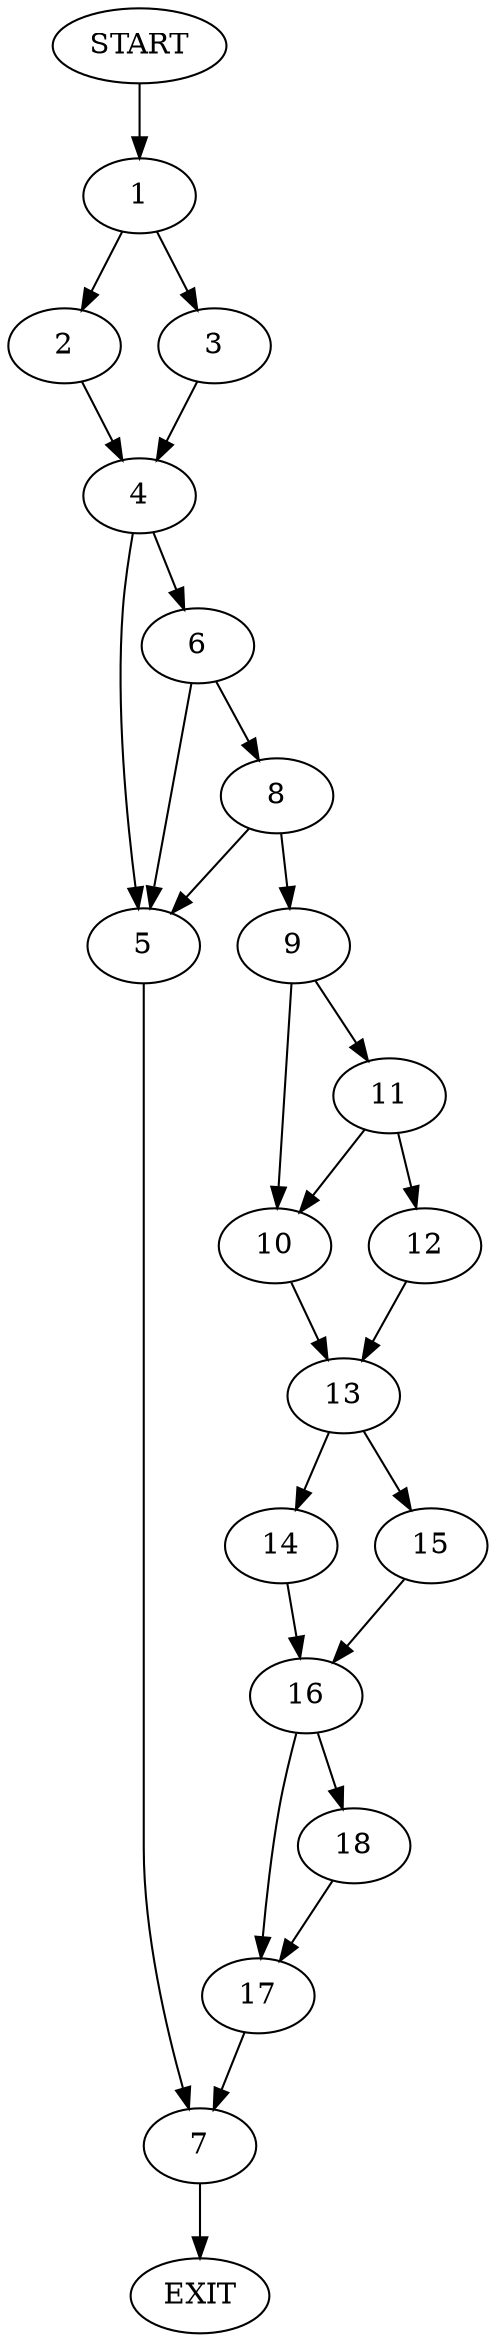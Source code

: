 digraph {
0 [label="START"]
19 [label="EXIT"]
0 -> 1
1 -> 2
1 -> 3
3 -> 4
2 -> 4
4 -> 5
4 -> 6
5 -> 7
6 -> 8
6 -> 5
8 -> 9
8 -> 5
9 -> 10
9 -> 11
11 -> 12
11 -> 10
10 -> 13
12 -> 13
13 -> 14
13 -> 15
14 -> 16
15 -> 16
16 -> 17
16 -> 18
18 -> 17
17 -> 7
7 -> 19
}
